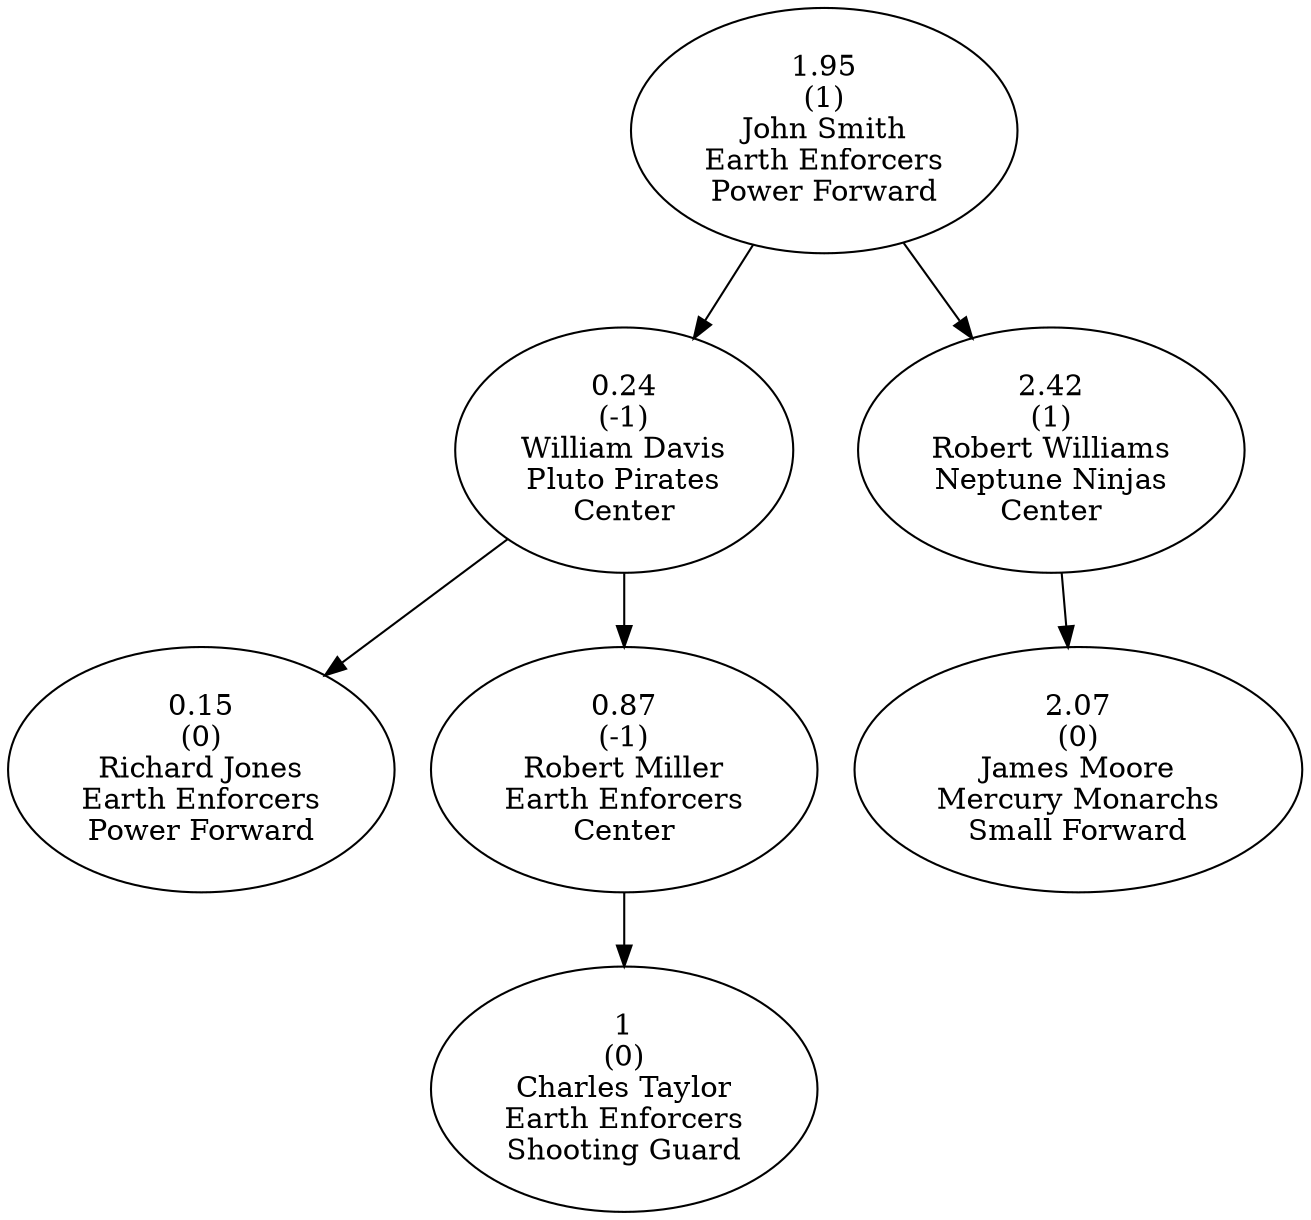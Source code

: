 digraph AVLTree {
    node68 [label="1.95\n(1)\nJohn Smith\nEarth Enforcers\nPower Forward"];
    node69 [label="0.24\n(-1)\nWilliam Davis\nPluto Pirates\nCenter"];
    node70 [label="0.15\n(0)\nRichard Jones\nEarth Enforcers\nPower Forward"];
    node69 -> node70;
    node71 [label="0.87\n(-1)\nRobert Miller\nEarth Enforcers\nCenter"];
    node72 [label="1\n(0)\nCharles Taylor\nEarth Enforcers\nShooting Guard"];
    node71 -> node72;
    node69 -> node71;
    node68 -> node69;
    node73 [label="2.42\n(1)\nRobert Williams\nNeptune Ninjas\nCenter"];
    node74 [label="2.07\n(0)\nJames Moore\nMercury Monarchs\nSmall Forward"];
    node73 -> node74;
    node68 -> node73;
}
